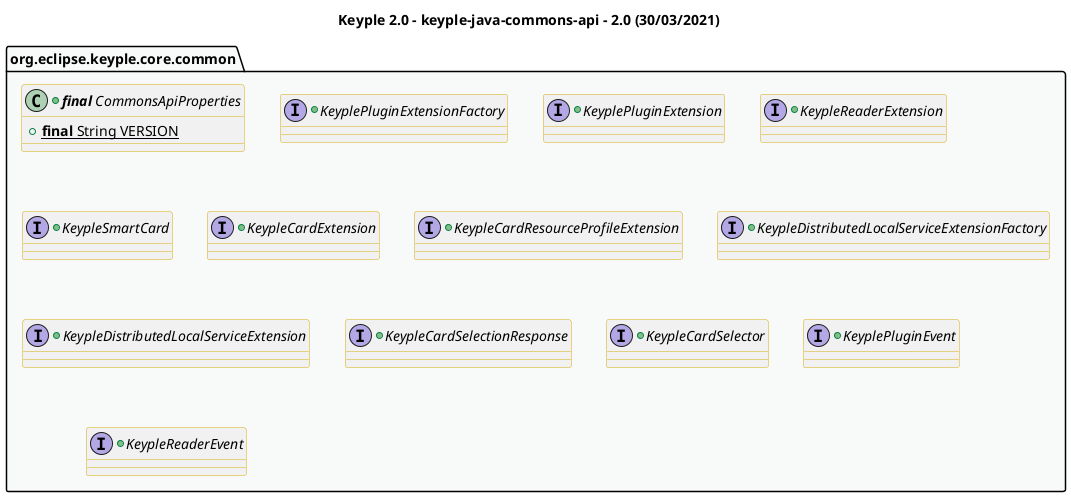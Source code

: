 @startuml
title
    Keyple 2.0 - keyple-java-commons-api - 2.0 (30/03/2021)
end title

' == THEME ==

'Couleurs issues de : https://htmlcolorcodes.com/fr/tableau-de-couleur/tableau-de-couleur-design-plat/
!define C_GREY1 F8F9F9
!define C_GREY2 F2F3F4
!define C_GREY3 E5E7E9
!define C_GREY4 D7DBDD
!define C_GREY5 CACFD2
!define C_GREY6 BDC3C7
!define C_LINK 3498DB
!define C_USE 27AE60

skinparam Shadowing false
skinparam ClassFontStyle italic
skinparam ClassBorderColor #D4AC0D
skinparam stereotypeABorderColor #A9DCDF
skinparam stereotypeIBorderColor #B4A7E5
skinparam stereotypeCBorderColor #ADD1B2
skinparam stereotypeEBorderColor #EB93DF
' Red
skinparam ClassBackgroundColor<<red>> #FDEDEC
skinparam ClassBorderColor<<red>> #E74C3C
hide <<red>> stereotype
' Purple
skinparam ClassBackgroundColor<<purple>> #F4ECF7
skinparam ClassBorderColor<<purple>> #8E44AD
hide <<purple>> stereotype
' blue
skinparam ClassBackgroundColor<<blue>> #EBF5FB
skinparam ClassBorderColor<<blue>> #3498DB
hide <<blue>> stereotype
' Green
skinparam ClassBackgroundColor<<green>> #E9F7EF
skinparam ClassBorderColor<<green>> #27AE60
hide <<green>> stereotype
' Grey
skinparam ClassBackgroundColor<<grey>> #EAECEE
skinparam ClassBorderColor<<grey>> #2C3E50
hide <<grey>> stereotype

' == CONTENT ==

package "org.eclipse.keyple.core.common" as api {
    +class "**final** CommonsApiProperties" as ApiProperties {
        +{static} **final** String VERSION
    }
    +interface KeyplePluginExtensionFactory {
    }
    +interface KeyplePluginExtension {
    }
    +interface KeypleReaderExtension {
    }
    +interface KeypleSmartCard {
    }
    +interface KeypleCardExtension {
    }
    +interface KeypleCardResourceProfileExtension {
    }
    +interface KeypleDistributedLocalServiceExtensionFactory {
    }
    +interface KeypleDistributedLocalServiceExtension {
    }
    +interface KeypleCardSelectionResponse {
    }
    +interface KeypleCardSelector {
    }
    +interface KeyplePluginEvent {
    }
    +interface KeypleReaderEvent {
    }
}

' Associations


' == LAYOUT ==


' == STYLE ==

package api #C_GREY1 {}

@enduml